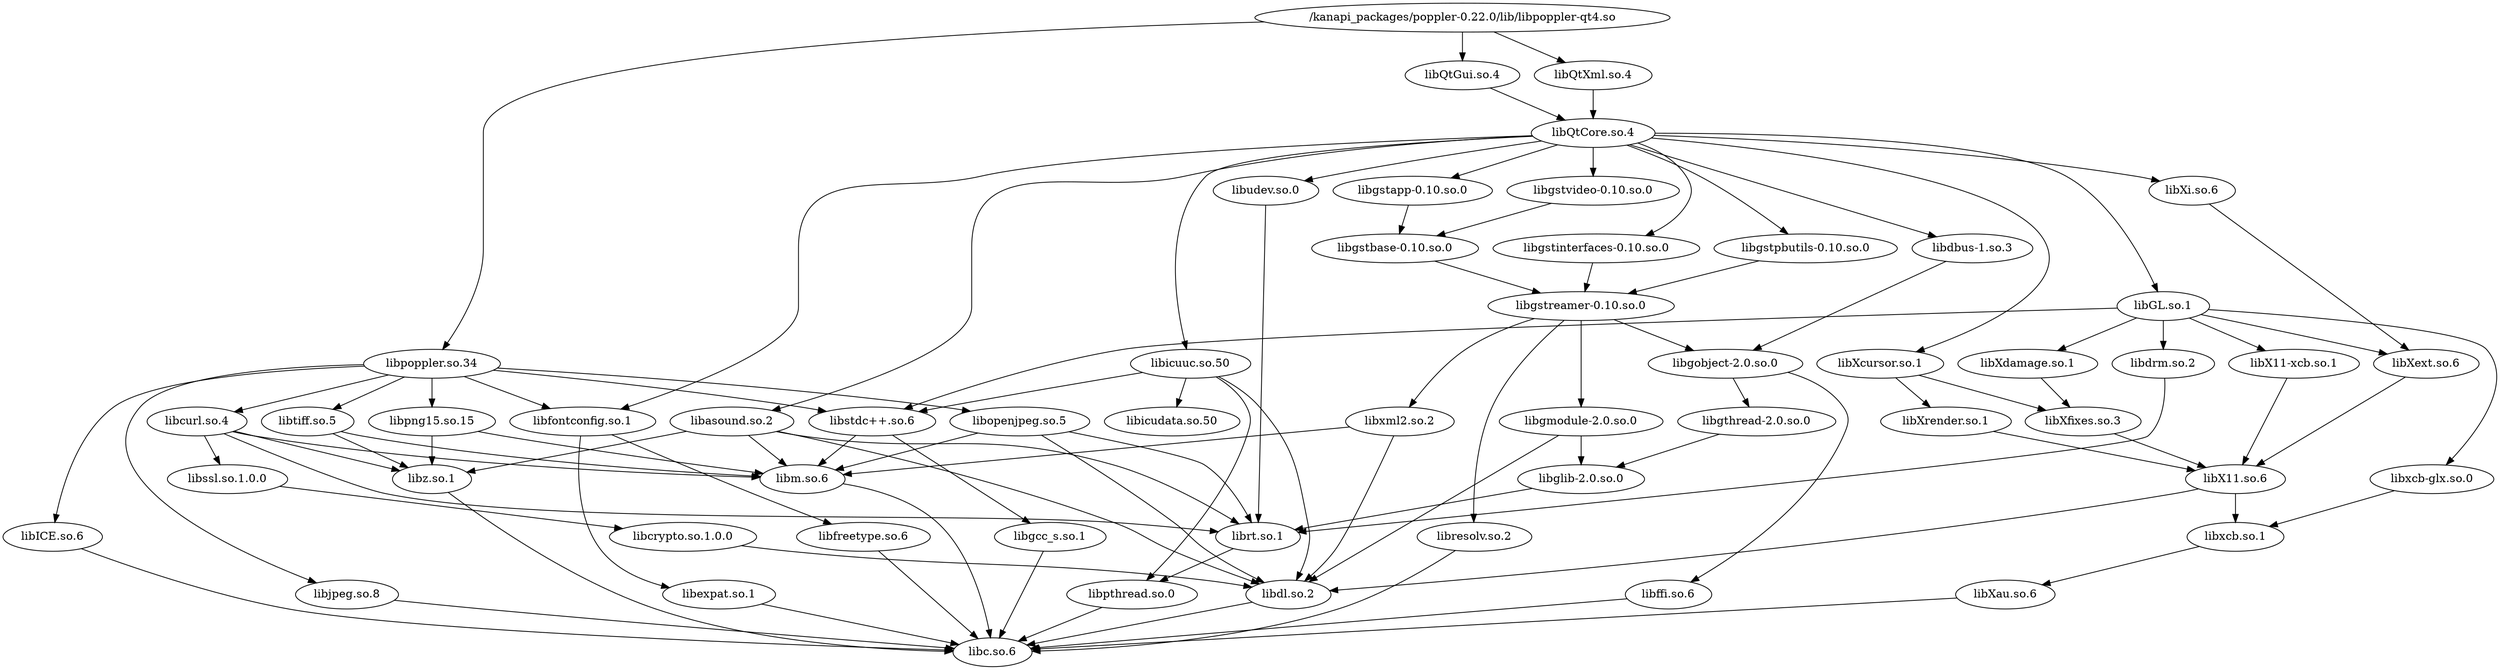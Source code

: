 digraph G {
	graph [layout=dot];
	_kanapi_packages_poppler_0_22_0_lib_libpoppler_qt4_so	 [label="/kanapi_packages/poppler-0.22.0/lib/libpoppler-qt4.so"];
	libpoppler_so_34	 [label="libpoppler.so.34"];
	_kanapi_packages_poppler_0_22_0_lib_libpoppler_qt4_so -> libpoppler_so_34;
	libQtGui_so_4	 [label="libQtGui.so.4"];
	_kanapi_packages_poppler_0_22_0_lib_libpoppler_qt4_so -> libQtGui_so_4;
	libQtXml_so_4	 [label="libQtXml.so.4"];
	_kanapi_packages_poppler_0_22_0_lib_libpoppler_qt4_so -> libQtXml_so_4;
	libjpeg_so_8	 [label="libjpeg.so.8"];
	libpoppler_so_34 -> libjpeg_so_8;
	libpng15_so_15	 [label="libpng15.so.15"];
	libpoppler_so_34 -> libpng15_so_15;
	libcurl_so_4	 [label="libcurl.so.4"];
	libpoppler_so_34 -> libcurl_so_4;
	libopenjpeg_so_5	 [label="libopenjpeg.so.5"];
	libpoppler_so_34 -> libopenjpeg_so_5;
	libfontconfig_so_1	 [label="libfontconfig.so.1"];
	libpoppler_so_34 -> libfontconfig_so_1;
	libICE_so_6	 [label="libICE.so.6"];
	libpoppler_so_34 -> libICE_so_6;
	libtiff_so_5	 [label="libtiff.so.5"];
	libpoppler_so_34 -> libtiff_so_5;
	libstdc___so_6	 [label="libstdc++.so.6"];
	libpoppler_so_34 -> libstdc___so_6;
	libc_so_6	 [label="libc.so.6"];
	libjpeg_so_8 -> libc_so_6;
	libz_so_1	 [label="libz.so.1"];
	libpng15_so_15 -> libz_so_1;
	libm_so_6	 [label="libm.so.6"];
	libpng15_so_15 -> libm_so_6;
	librt_so_1	 [label="librt.so.1"];
	libcurl_so_4 -> librt_so_1;
	libcurl_so_4 -> libm_so_6;
	libssl_so_1_0_0	 [label="libssl.so.1.0.0"];
	libcurl_so_4 -> libssl_so_1_0_0;
	libcurl_so_4 -> libz_so_1;
	libopenjpeg_so_5 -> librt_so_1;
	libdl_so_2	 [label="libdl.so.2"];
	libopenjpeg_so_5 -> libdl_so_2;
	libopenjpeg_so_5 -> libm_so_6;
	libexpat_so_1	 [label="libexpat.so.1"];
	libexpat_so_1 -> libc_so_6;
	libQtCore_so_4	 [label="libQtCore.so.4"];
	libQtGui_so_4 -> libQtCore_so_4;
	libQtXml_so_4 -> libQtCore_so_4;
	libgstinterfaces_0_10_so_0	 [label="libgstinterfaces-0.10.so.0"];
	libQtCore_so_4 -> libgstinterfaces_0_10_so_0;
	libgstpbutils_0_10_so_0	 [label="libgstpbutils-0.10.so.0"];
	libQtCore_so_4 -> libgstpbutils_0_10_so_0;
	libgstvideo_0_10_so_0	 [label="libgstvideo-0.10.so.0"];
	libQtCore_so_4 -> libgstvideo_0_10_so_0;
	libgstapp_0_10_so_0	 [label="libgstapp-0.10.so.0"];
	libQtCore_so_4 -> libgstapp_0_10_so_0;
	libGL_so_1	 [label="libGL.so.1"];
	libQtCore_so_4 -> libGL_so_1;
	libasound_so_2	 [label="libasound.so.2"];
	libQtCore_so_4 -> libasound_so_2;
	libicuuc_so_50	 [label="libicuuc.so.50"];
	libQtCore_so_4 -> libicuuc_so_50;
	libudev_so_0	 [label="libudev.so.0"];
	libQtCore_so_4 -> libudev_so_0;
	libQtCore_so_4 -> libfontconfig_so_1;
	libdbus_1_so_3	 [label="libdbus-1.so.3"];
	libQtCore_so_4 -> libdbus_1_so_3;
	libXi_so_6	 [label="libXi.so.6"];
	libQtCore_so_4 -> libXi_so_6;
	libXcursor_so_1	 [label="libXcursor.so.1"];
	libQtCore_so_4 -> libXcursor_so_1;
	libgstreamer_0_10_so_0	 [label="libgstreamer-0.10.so.0"];
	libresolv_so_2	 [label="libresolv.so.2"];
	libgstreamer_0_10_so_0 -> libresolv_so_2;
	libgobject_2_0_so_0	 [label="libgobject-2.0.so.0"];
	libgstreamer_0_10_so_0 -> libgobject_2_0_so_0;
	libgmodule_2_0_so_0	 [label="libgmodule-2.0.so.0"];
	libgstreamer_0_10_so_0 -> libgmodule_2_0_so_0;
	libxml2_so_2	 [label="libxml2.so.2"];
	libgstreamer_0_10_so_0 -> libxml2_so_2;
	libgthread_2_0_so_0	 [label="libgthread-2.0.so.0"];
	libgobject_2_0_so_0 -> libgthread_2_0_so_0;
	libffi_so_6	 [label="libffi.so.6"];
	libgobject_2_0_so_0 -> libffi_so_6;
	libgmodule_2_0_so_0 -> libdl_so_2;
	libglib_2_0_so_0	 [label="libglib-2.0.so.0"];
	libgmodule_2_0_so_0 -> libglib_2_0_so_0;
	libgthread_2_0_so_0 -> libglib_2_0_so_0;
	libxml2_so_2 -> libdl_so_2;
	libxml2_so_2 -> libm_so_6;
	libglib_2_0_so_0 -> librt_so_1;
	libresolv_so_2 -> libc_so_6;
	libgstinterfaces_0_10_so_0 -> libgstreamer_0_10_so_0;
	libgstpbutils_0_10_so_0 -> libgstreamer_0_10_so_0;
	libgstbase_0_10_so_0	 [label="libgstbase-0.10.so.0"];
	libgstvideo_0_10_so_0 -> libgstbase_0_10_so_0;
	libgstbase_0_10_so_0 -> libgstreamer_0_10_so_0;
	libgstapp_0_10_so_0 -> libgstbase_0_10_so_0;
	libXext_so_6	 [label="libXext.so.6"];
	libGL_so_1 -> libXext_so_6;
	libXdamage_so_1	 [label="libXdamage.so.1"];
	libGL_so_1 -> libXdamage_so_1;
	libX11_xcb_so_1	 [label="libX11-xcb.so.1"];
	libGL_so_1 -> libX11_xcb_so_1;
	libxcb_glx_so_0	 [label="libxcb-glx.so.0"];
	libGL_so_1 -> libxcb_glx_so_0;
	libdrm_so_2	 [label="libdrm.so.2"];
	libGL_so_1 -> libdrm_so_2;
	libGL_so_1 -> libstdc___so_6;
	libasound_so_2 -> libz_so_1;
	libasound_so_2 -> libm_so_6;
	libasound_so_2 -> libdl_so_2;
	libasound_so_2 -> librt_so_1;
	libicudata_so_50	 [label="libicudata.so.50"];
	libicuuc_so_50 -> libicudata_so_50;
	libpthread_so_0	 [label="libpthread.so.0"];
	libicuuc_so_50 -> libpthread_so_0;
	libicuuc_so_50 -> libdl_so_2;
	libicuuc_so_50 -> libstdc___so_6;
	libX11_so_6	 [label="libX11.so.6"];
	libXext_so_6 -> libX11_so_6;
	libX11_xcb_so_1 -> libX11_so_6;
	libxcb_so_1	 [label="libxcb.so.1"];
	libXau_so_6	 [label="libXau.so.6"];
	libxcb_so_1 -> libXau_so_6;
	libXrender_so_1	 [label="libXrender.so.1"];
	libXrender_so_1 -> libX11_so_6;
	libX11_so_6 -> libxcb_so_1;
	libX11_so_6 -> libdl_so_2;
	libudev_so_0 -> librt_so_1;
	libcrypto_so_1_0_0	 [label="libcrypto.so.1.0.0"];
	libssl_so_1_0_0 -> libcrypto_so_1_0_0;
	libcrypto_so_1_0_0 -> libdl_so_2;
	libfreetype_so_6	 [label="libfreetype.so.6"];
	libfreetype_so_6 -> libc_so_6;
	libfontconfig_so_1 -> libfreetype_so_6;
	libfontconfig_so_1 -> libexpat_so_1;
	libdbus_1_so_3 -> libgobject_2_0_so_0;
	libXi_so_6 -> libXext_so_6;
	libXfixes_so_3	 [label="libXfixes.so.3"];
	libXfixes_so_3 -> libX11_so_6;
	libXcursor_so_1 -> libXrender_so_1;
	libXcursor_so_1 -> libXfixes_so_3;
	librt_so_1 -> libpthread_so_0;
	libdl_so_2 -> libc_so_6;
	libpthread_so_0 -> libc_so_6;
	libICE_so_6 -> libc_so_6;
	libtiff_so_5 -> libz_so_1;
	libtiff_so_5 -> libm_so_6;
	libz_so_1 -> libc_so_6;
	libstdc___so_6 -> libm_so_6;
	libgcc_s_so_1	 [label="libgcc_s.so.1"];
	libstdc___so_6 -> libgcc_s_so_1;
	libm_so_6 -> libc_so_6;
	libgcc_s_so_1 -> libc_so_6;
	libffi_so_6 -> libc_so_6;
	libXdamage_so_1 -> libXfixes_so_3;
	libxcb_glx_so_0 -> libxcb_so_1;
	libdrm_so_2 -> librt_so_1;
	libXau_so_6 -> libc_so_6;
}
